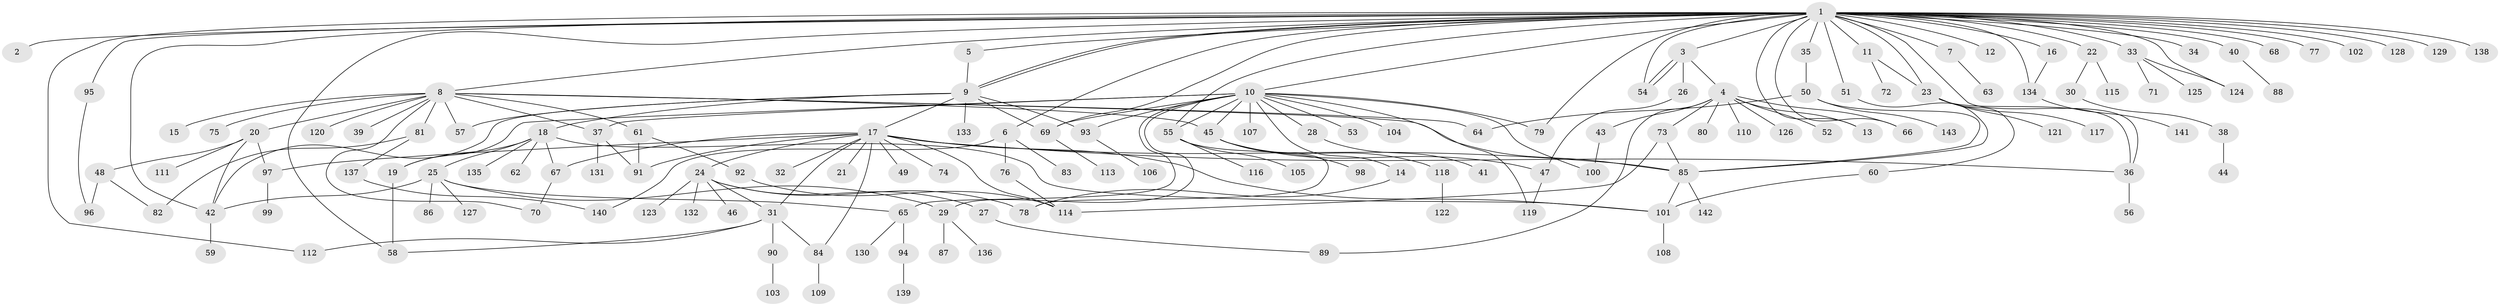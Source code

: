 // coarse degree distribution, {37: 0.008928571428571428, 1: 0.48214285714285715, 13: 0.017857142857142856, 2: 0.22321428571428573, 4: 0.0625, 14: 0.008928571428571428, 9: 0.017857142857142856, 17: 0.008928571428571428, 3: 0.08928571428571429, 6: 0.03571428571428571, 5: 0.026785714285714284, 7: 0.008928571428571428, 8: 0.008928571428571428}
// Generated by graph-tools (version 1.1) at 2025/41/03/06/25 10:41:47]
// undirected, 143 vertices, 197 edges
graph export_dot {
graph [start="1"]
  node [color=gray90,style=filled];
  1;
  2;
  3;
  4;
  5;
  6;
  7;
  8;
  9;
  10;
  11;
  12;
  13;
  14;
  15;
  16;
  17;
  18;
  19;
  20;
  21;
  22;
  23;
  24;
  25;
  26;
  27;
  28;
  29;
  30;
  31;
  32;
  33;
  34;
  35;
  36;
  37;
  38;
  39;
  40;
  41;
  42;
  43;
  44;
  45;
  46;
  47;
  48;
  49;
  50;
  51;
  52;
  53;
  54;
  55;
  56;
  57;
  58;
  59;
  60;
  61;
  62;
  63;
  64;
  65;
  66;
  67;
  68;
  69;
  70;
  71;
  72;
  73;
  74;
  75;
  76;
  77;
  78;
  79;
  80;
  81;
  82;
  83;
  84;
  85;
  86;
  87;
  88;
  89;
  90;
  91;
  92;
  93;
  94;
  95;
  96;
  97;
  98;
  99;
  100;
  101;
  102;
  103;
  104;
  105;
  106;
  107;
  108;
  109;
  110;
  111;
  112;
  113;
  114;
  115;
  116;
  117;
  118;
  119;
  120;
  121;
  122;
  123;
  124;
  125;
  126;
  127;
  128;
  129;
  130;
  131;
  132;
  133;
  134;
  135;
  136;
  137;
  138;
  139;
  140;
  141;
  142;
  143;
  1 -- 2;
  1 -- 3;
  1 -- 5;
  1 -- 6;
  1 -- 7;
  1 -- 8;
  1 -- 9;
  1 -- 9;
  1 -- 10;
  1 -- 11;
  1 -- 12;
  1 -- 13;
  1 -- 16;
  1 -- 22;
  1 -- 23;
  1 -- 33;
  1 -- 34;
  1 -- 35;
  1 -- 36;
  1 -- 40;
  1 -- 42;
  1 -- 51;
  1 -- 54;
  1 -- 55;
  1 -- 58;
  1 -- 66;
  1 -- 68;
  1 -- 69;
  1 -- 77;
  1 -- 79;
  1 -- 95;
  1 -- 102;
  1 -- 112;
  1 -- 124;
  1 -- 128;
  1 -- 129;
  1 -- 134;
  1 -- 138;
  3 -- 4;
  3 -- 26;
  3 -- 54;
  3 -- 54;
  4 -- 13;
  4 -- 43;
  4 -- 52;
  4 -- 66;
  4 -- 73;
  4 -- 80;
  4 -- 89;
  4 -- 110;
  4 -- 126;
  5 -- 9;
  6 -- 76;
  6 -- 83;
  6 -- 140;
  7 -- 63;
  8 -- 15;
  8 -- 20;
  8 -- 37;
  8 -- 39;
  8 -- 45;
  8 -- 57;
  8 -- 61;
  8 -- 64;
  8 -- 70;
  8 -- 75;
  8 -- 81;
  8 -- 85;
  8 -- 120;
  9 -- 17;
  9 -- 18;
  9 -- 42;
  9 -- 57;
  9 -- 69;
  9 -- 93;
  9 -- 133;
  10 -- 14;
  10 -- 19;
  10 -- 28;
  10 -- 29;
  10 -- 37;
  10 -- 45;
  10 -- 53;
  10 -- 55;
  10 -- 65;
  10 -- 69;
  10 -- 79;
  10 -- 93;
  10 -- 100;
  10 -- 104;
  10 -- 107;
  10 -- 119;
  11 -- 23;
  11 -- 72;
  14 -- 78;
  16 -- 134;
  17 -- 21;
  17 -- 24;
  17 -- 31;
  17 -- 32;
  17 -- 36;
  17 -- 49;
  17 -- 67;
  17 -- 74;
  17 -- 84;
  17 -- 85;
  17 -- 91;
  17 -- 97;
  17 -- 101;
  17 -- 114;
  18 -- 19;
  18 -- 25;
  18 -- 62;
  18 -- 67;
  18 -- 101;
  18 -- 135;
  19 -- 58;
  20 -- 42;
  20 -- 48;
  20 -- 97;
  20 -- 111;
  22 -- 30;
  22 -- 115;
  23 -- 36;
  23 -- 60;
  23 -- 117;
  23 -- 121;
  24 -- 27;
  24 -- 31;
  24 -- 46;
  24 -- 78;
  24 -- 123;
  24 -- 132;
  25 -- 29;
  25 -- 42;
  25 -- 65;
  25 -- 86;
  25 -- 127;
  26 -- 47;
  27 -- 89;
  28 -- 41;
  29 -- 87;
  29 -- 136;
  30 -- 38;
  31 -- 58;
  31 -- 84;
  31 -- 90;
  31 -- 112;
  33 -- 71;
  33 -- 124;
  33 -- 125;
  35 -- 50;
  36 -- 56;
  37 -- 91;
  37 -- 131;
  38 -- 44;
  40 -- 88;
  42 -- 59;
  43 -- 100;
  45 -- 47;
  45 -- 98;
  45 -- 118;
  47 -- 119;
  48 -- 82;
  48 -- 96;
  50 -- 64;
  50 -- 85;
  50 -- 143;
  51 -- 85;
  55 -- 78;
  55 -- 105;
  55 -- 116;
  60 -- 101;
  61 -- 91;
  61 -- 92;
  65 -- 94;
  65 -- 130;
  67 -- 70;
  69 -- 113;
  73 -- 85;
  73 -- 114;
  76 -- 114;
  81 -- 82;
  81 -- 137;
  84 -- 109;
  85 -- 101;
  85 -- 142;
  90 -- 103;
  92 -- 114;
  93 -- 106;
  94 -- 139;
  95 -- 96;
  97 -- 99;
  101 -- 108;
  118 -- 122;
  134 -- 141;
  137 -- 140;
}
